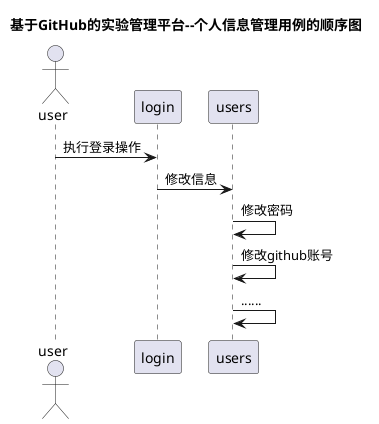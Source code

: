 @startuml
title 基于GitHub的实验管理平台--个人信息管理用例的顺序图
actor user
user -> login : 执行登录操作
login -> users : 修改信息
users -> users : 修改密码
users -> users : 修改github账号
users -> users :  ......
@enduml